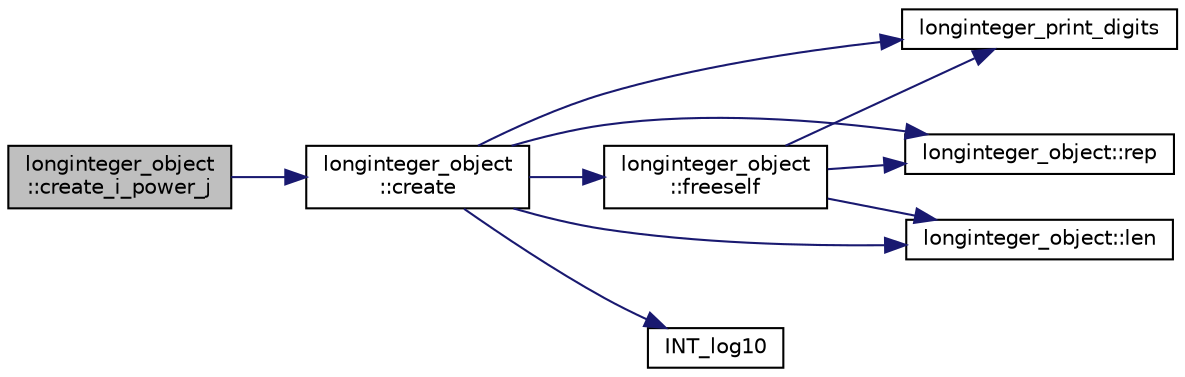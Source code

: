 digraph "longinteger_object::create_i_power_j"
{
  edge [fontname="Helvetica",fontsize="10",labelfontname="Helvetica",labelfontsize="10"];
  node [fontname="Helvetica",fontsize="10",shape=record];
  rankdir="LR";
  Node1199 [label="longinteger_object\l::create_i_power_j",height=0.2,width=0.4,color="black", fillcolor="grey75", style="filled", fontcolor="black"];
  Node1199 -> Node1200 [color="midnightblue",fontsize="10",style="solid",fontname="Helvetica"];
  Node1200 [label="longinteger_object\l::create",height=0.2,width=0.4,color="black", fillcolor="white", style="filled",URL="$dd/d7e/classlonginteger__object.html#a95d2eebc60849c3963a49298b1f498c2"];
  Node1200 -> Node1201 [color="midnightblue",fontsize="10",style="solid",fontname="Helvetica"];
  Node1201 [label="longinteger_object\l::freeself",height=0.2,width=0.4,color="black", fillcolor="white", style="filled",URL="$dd/d7e/classlonginteger__object.html#a06450f8c4795d81da6d680830ef958a1"];
  Node1201 -> Node1202 [color="midnightblue",fontsize="10",style="solid",fontname="Helvetica"];
  Node1202 [label="longinteger_print_digits",height=0.2,width=0.4,color="black", fillcolor="white", style="filled",URL="$de/dc5/algebra__and__number__theory_8h.html#ac2bac7b12f5b6440b8dad275cd7a157d"];
  Node1201 -> Node1203 [color="midnightblue",fontsize="10",style="solid",fontname="Helvetica"];
  Node1203 [label="longinteger_object::rep",height=0.2,width=0.4,color="black", fillcolor="white", style="filled",URL="$dd/d7e/classlonginteger__object.html#a3ecaf12738cc721d281c416503f241e2"];
  Node1201 -> Node1204 [color="midnightblue",fontsize="10",style="solid",fontname="Helvetica"];
  Node1204 [label="longinteger_object::len",height=0.2,width=0.4,color="black", fillcolor="white", style="filled",URL="$dd/d7e/classlonginteger__object.html#a0bfeae35be8a6fd44ed7f76413596ab1"];
  Node1200 -> Node1205 [color="midnightblue",fontsize="10",style="solid",fontname="Helvetica"];
  Node1205 [label="INT_log10",height=0.2,width=0.4,color="black", fillcolor="white", style="filled",URL="$de/dc5/algebra__and__number__theory_8h.html#a98bc0a6c562370a355165d2538dac250"];
  Node1200 -> Node1202 [color="midnightblue",fontsize="10",style="solid",fontname="Helvetica"];
  Node1200 -> Node1203 [color="midnightblue",fontsize="10",style="solid",fontname="Helvetica"];
  Node1200 -> Node1204 [color="midnightblue",fontsize="10",style="solid",fontname="Helvetica"];
}

